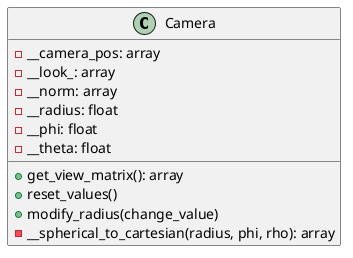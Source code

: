 @startuml

class Camera{
        - __camera_pos: array
        - __look_: array
        - __norm: array
        - __radius: float
        - __phi: float
        - __theta: float

        + get_view_matrix(): array
        + reset_values()
        + modify_radius(change_value)
        - __spherical_to_cartesian(radius, phi, rho): array
}

@enduml